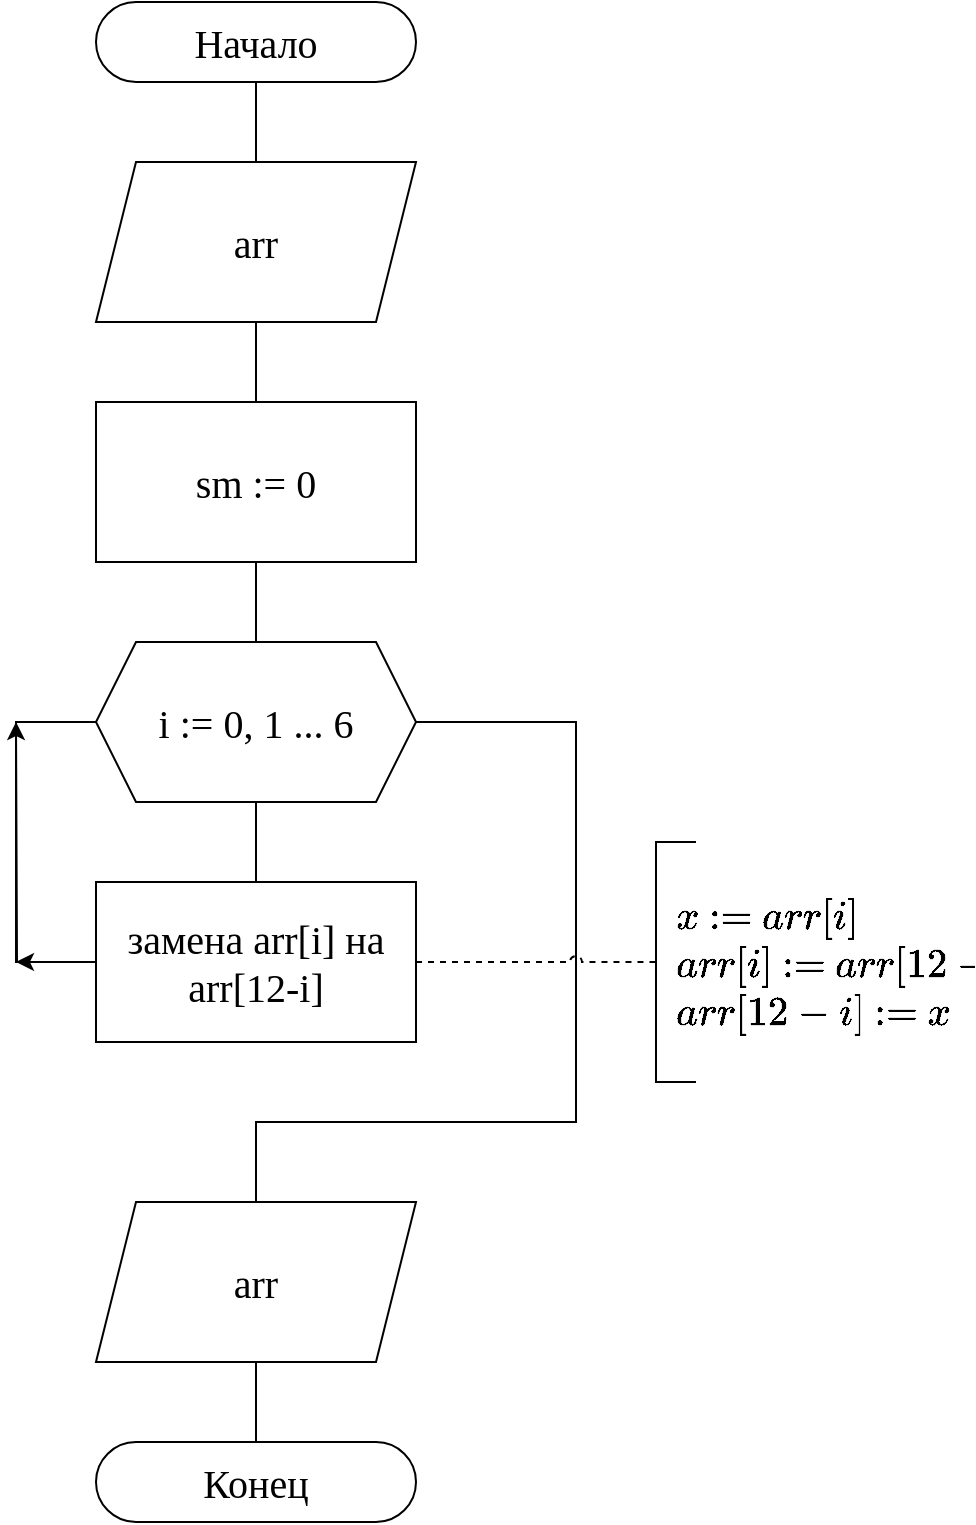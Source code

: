 <mxfile version="15.2.7" type="device"><diagram id="_5_AL2z0TjwApE0u9Yzk" name="Страница 1"><mxGraphModel dx="1086" dy="806" grid="1" gridSize="10" guides="1" tooltips="1" connect="1" arrows="1" fold="1" page="1" pageScale="1" pageWidth="827" pageHeight="1169" math="1" shadow="0"><root><mxCell id="0"/><mxCell id="1" parent="0"/><mxCell id="yRPgNeUNGmJjMCX-NoE3-1" style="edgeStyle=orthogonalEdgeStyle;rounded=0;orthogonalLoop=1;jettySize=auto;html=1;exitX=0.5;exitY=1;exitDx=0;exitDy=0;entryX=0.5;entryY=0;entryDx=0;entryDy=0;endArrow=none;endFill=0;fontFamily=Times New Roman;fontStyle=0;fontSize=20;" parent="1" source="yRPgNeUNGmJjMCX-NoE3-2" target="yRPgNeUNGmJjMCX-NoE3-4" edge="1"><mxGeometry relative="1" as="geometry"/></mxCell><mxCell id="yRPgNeUNGmJjMCX-NoE3-2" value="Начало" style="rounded=1;whiteSpace=wrap;html=1;arcSize=50;fontFamily=Times New Roman;fontStyle=0;fontSize=20;" parent="1" vertex="1"><mxGeometry x="280" y="80" width="160" height="40" as="geometry"/></mxCell><mxCell id="yRPgNeUNGmJjMCX-NoE3-3" style="edgeStyle=orthogonalEdgeStyle;rounded=0;orthogonalLoop=1;jettySize=auto;html=1;exitX=0.5;exitY=1;exitDx=0;exitDy=0;endArrow=none;endFill=0;fontFamily=Times New Roman;fontStyle=0;fontSize=20;" parent="1" source="yRPgNeUNGmJjMCX-NoE3-4" target="yRPgNeUNGmJjMCX-NoE3-6" edge="1"><mxGeometry relative="1" as="geometry"/></mxCell><mxCell id="yRPgNeUNGmJjMCX-NoE3-4" value="arr" style="shape=parallelogram;perimeter=parallelogramPerimeter;whiteSpace=wrap;html=1;fixedSize=1;fontFamily=Times New Roman;fontStyle=0;fontSize=20;" parent="1" vertex="1"><mxGeometry x="280" y="160" width="160" height="80" as="geometry"/></mxCell><mxCell id="yRPgNeUNGmJjMCX-NoE3-5" style="edgeStyle=orthogonalEdgeStyle;rounded=0;orthogonalLoop=1;jettySize=auto;html=1;exitX=0.5;exitY=1;exitDx=0;exitDy=0;entryX=0.5;entryY=0;entryDx=0;entryDy=0;endArrow=none;endFill=0;fontFamily=Times New Roman;fontStyle=0;fontSize=20;" parent="1" source="yRPgNeUNGmJjMCX-NoE3-6" target="yRPgNeUNGmJjMCX-NoE3-9" edge="1"><mxGeometry relative="1" as="geometry"/></mxCell><mxCell id="yRPgNeUNGmJjMCX-NoE3-6" value="sm := 0" style="rounded=0;whiteSpace=wrap;html=1;fontFamily=Times New Roman;fontStyle=0;fontSize=20;" parent="1" vertex="1"><mxGeometry x="280" y="280" width="160" height="80" as="geometry"/></mxCell><mxCell id="yRPgNeUNGmJjMCX-NoE3-7" style="edgeStyle=orthogonalEdgeStyle;rounded=0;orthogonalLoop=1;jettySize=auto;html=1;exitX=0.5;exitY=1;exitDx=0;exitDy=0;entryX=0.5;entryY=0;entryDx=0;entryDy=0;endArrow=none;endFill=0;fontFamily=Times New Roman;fontStyle=0;fontSize=20;" parent="1" source="yRPgNeUNGmJjMCX-NoE3-9" target="yRPgNeUNGmJjMCX-NoE3-13" edge="1"><mxGeometry relative="1" as="geometry"/></mxCell><mxCell id="yRPgNeUNGmJjMCX-NoE3-8" style="edgeStyle=orthogonalEdgeStyle;rounded=0;orthogonalLoop=1;jettySize=auto;html=1;entryX=0.5;entryY=0;entryDx=0;entryDy=0;endArrow=none;endFill=0;exitX=1;exitY=0.5;exitDx=0;exitDy=0;fontFamily=Times New Roman;fontStyle=0;fontSize=20;" parent="1" source="yRPgNeUNGmJjMCX-NoE3-9" target="yRPgNeUNGmJjMCX-NoE3-15" edge="1"><mxGeometry relative="1" as="geometry"><Array as="points"><mxPoint x="520" y="440"/><mxPoint x="520" y="640"/><mxPoint x="360" y="640"/></Array></mxGeometry></mxCell><mxCell id="yRPgNeUNGmJjMCX-NoE3-9" value="i := 0, 1 ... 6" style="shape=hexagon;perimeter=hexagonPerimeter2;whiteSpace=wrap;html=1;fixedSize=1;size=20;fontFamily=Times New Roman;fontStyle=0;fontSize=20;" parent="1" vertex="1"><mxGeometry x="280" y="400" width="160" height="80" as="geometry"/></mxCell><mxCell id="yRPgNeUNGmJjMCX-NoE3-10" style="edgeStyle=orthogonalEdgeStyle;rounded=0;orthogonalLoop=1;jettySize=auto;html=1;exitX=0;exitY=0.5;exitDx=0;exitDy=0;endArrow=classic;endFill=1;fontFamily=Times New Roman;fontStyle=0;fontSize=20;" parent="1" source="yRPgNeUNGmJjMCX-NoE3-13" edge="1"><mxGeometry relative="1" as="geometry"><mxPoint x="240" y="560" as="targetPoint"/></mxGeometry></mxCell><mxCell id="yRPgNeUNGmJjMCX-NoE3-11" style="edgeStyle=orthogonalEdgeStyle;rounded=0;orthogonalLoop=1;jettySize=auto;html=1;endArrow=classic;endFill=1;fontFamily=Times New Roman;fontStyle=0;fontSize=20;" parent="1" source="yRPgNeUNGmJjMCX-NoE3-13" edge="1"><mxGeometry relative="1" as="geometry"><mxPoint x="240" y="440" as="targetPoint"/></mxGeometry></mxCell><mxCell id="yRPgNeUNGmJjMCX-NoE3-12" style="edgeStyle=orthogonalEdgeStyle;rounded=0;orthogonalLoop=1;jettySize=auto;html=1;entryX=0;entryY=0.5;entryDx=0;entryDy=0;endArrow=none;endFill=0;exitX=0;exitY=0.5;exitDx=0;exitDy=0;fontFamily=Times New Roman;fontStyle=0;fontSize=20;" parent="1" source="yRPgNeUNGmJjMCX-NoE3-13" target="yRPgNeUNGmJjMCX-NoE3-9" edge="1"><mxGeometry relative="1" as="geometry"><Array as="points"><mxPoint x="240" y="560"/><mxPoint x="240" y="440"/></Array></mxGeometry></mxCell><mxCell id="yRPgNeUNGmJjMCX-NoE3-13" value="замена arr[i] на arr[12-i]" style="rounded=0;whiteSpace=wrap;html=1;fontFamily=Times New Roman;fontStyle=0;fontSize=20;" parent="1" vertex="1"><mxGeometry x="280" y="520" width="160" height="80" as="geometry"/></mxCell><mxCell id="yRPgNeUNGmJjMCX-NoE3-14" value="" style="edgeStyle=orthogonalEdgeStyle;rounded=0;orthogonalLoop=1;jettySize=auto;html=1;endArrow=none;endFill=0;fontFamily=Times New Roman;fontStyle=0;fontSize=20;" parent="1" source="yRPgNeUNGmJjMCX-NoE3-15" target="yRPgNeUNGmJjMCX-NoE3-16" edge="1"><mxGeometry relative="1" as="geometry"/></mxCell><mxCell id="yRPgNeUNGmJjMCX-NoE3-15" value="arr" style="shape=parallelogram;perimeter=parallelogramPerimeter;whiteSpace=wrap;html=1;fixedSize=1;fontFamily=Times New Roman;fontStyle=0;fontSize=20;" parent="1" vertex="1"><mxGeometry x="280" y="680" width="160" height="80" as="geometry"/></mxCell><mxCell id="yRPgNeUNGmJjMCX-NoE3-16" value="Конец" style="rounded=1;whiteSpace=wrap;html=1;arcSize=50;fontFamily=Times New Roman;fontStyle=0;fontSize=20;" parent="1" vertex="1"><mxGeometry x="280" y="800" width="160" height="40" as="geometry"/></mxCell><mxCell id="yRPgNeUNGmJjMCX-NoE3-17" style="edgeStyle=orthogonalEdgeStyle;rounded=0;orthogonalLoop=1;jettySize=auto;html=1;entryX=0;entryY=0.5;entryDx=0;entryDy=0;entryPerimeter=0;endArrow=none;endFill=0;dashed=1;jumpStyle=arc;" parent="1" target="yRPgNeUNGmJjMCX-NoE3-18" edge="1"><mxGeometry relative="1" as="geometry"><mxPoint x="440" y="560" as="sourcePoint"/></mxGeometry></mxCell><mxCell id="yRPgNeUNGmJjMCX-NoE3-18" value="&lt;font style=&quot;text-align: center ; font-size: 16px&quot;&gt;&lt;span style=&quot;font-size: 20px&quot;&gt;`x := arr[i]`&lt;/span&gt;&lt;br style=&quot;font-size: 20px&quot;&gt;&lt;span style=&quot;font-size: 20px&quot;&gt;`arr[i] := arr[12-i]`&lt;/span&gt;&lt;br style=&quot;font-size: 20px&quot;&gt;&lt;span style=&quot;font-size: 20px&quot;&gt;`arr[12-i] := x`&lt;/span&gt;&lt;br&gt;&lt;/font&gt;" style="strokeWidth=1;html=1;shape=mxgraph.flowchart.annotation_1;align=left;pointerEvents=1;fontFamily=Times New Roman;spacing=10;" parent="1" vertex="1"><mxGeometry x="560" y="500" width="20" height="120" as="geometry"/></mxCell></root></mxGraphModel></diagram></mxfile>